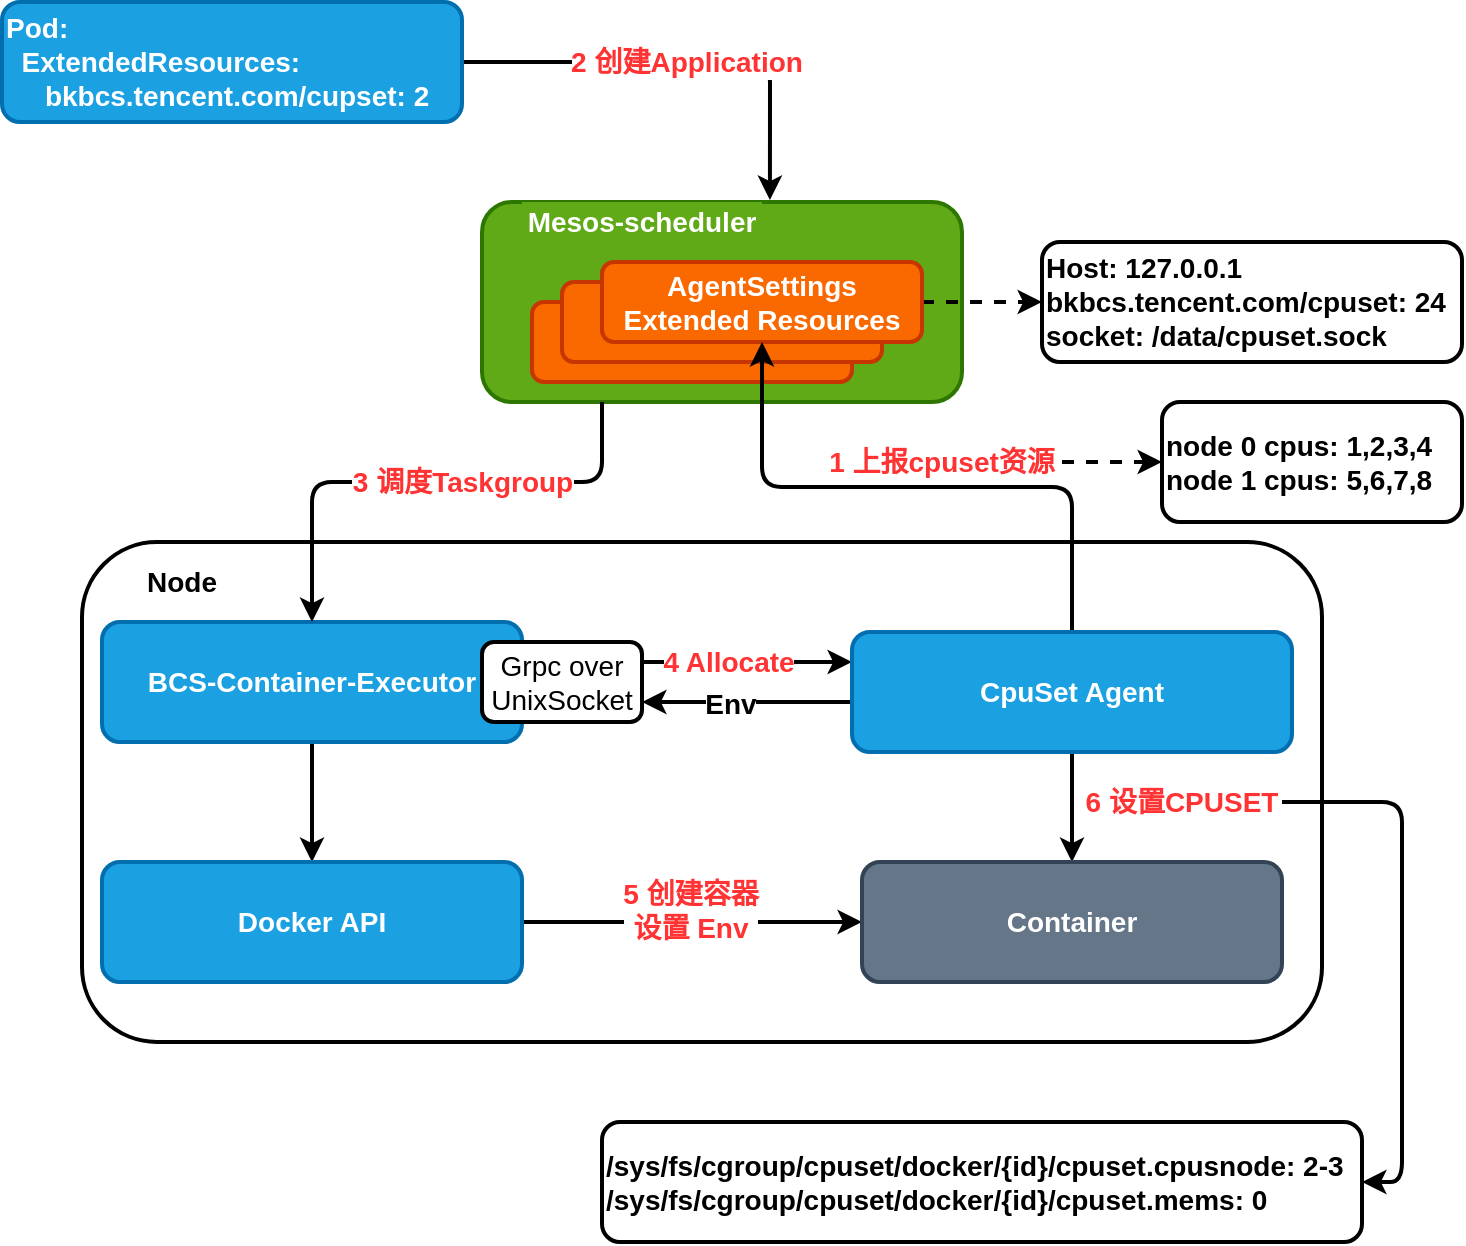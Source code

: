 <mxfile version="11.1.1" type="device"><diagram id="-jrlly9OUadGu41JtZVw" name="Page-1"><mxGraphModel dx="1106" dy="805" grid="1" gridSize="10" guides="1" tooltips="1" connect="1" arrows="1" fold="1" page="1" pageScale="1" pageWidth="827" pageHeight="1169" math="0" shadow="0"><root><mxCell id="0"/><mxCell id="1" parent="0"/><mxCell id="jGAsA1pAQ_AOQ8aQlf9t-31" value="2 创建Application" style="edgeStyle=orthogonalEdgeStyle;rounded=1;orthogonalLoop=1;jettySize=auto;html=1;exitX=1;exitY=0.5;exitDx=0;exitDy=0;entryX=1.033;entryY=-0.05;entryDx=0;entryDy=0;entryPerimeter=0;strokeWidth=2;fontSize=14;fontColor=#FF3333;fontStyle=1" edge="1" parent="1" source="jGAsA1pAQ_AOQ8aQlf9t-1" target="jGAsA1pAQ_AOQ8aQlf9t-3"><mxGeometry relative="1" as="geometry"/></mxCell><mxCell id="jGAsA1pAQ_AOQ8aQlf9t-1" value="Pod:&amp;nbsp;&lt;br style=&quot;font-size: 14px&quot;&gt;&amp;nbsp; ExtendedResources:&lt;br style=&quot;font-size: 14px&quot;&gt;&amp;nbsp; &amp;nbsp; &amp;nbsp;bkbcs.tencent.com/cupset: 2&amp;nbsp;&amp;nbsp;" style="rounded=1;whiteSpace=wrap;html=1;align=left;fontSize=14;fontStyle=1;strokeWidth=2;fillColor=#1ba1e2;strokeColor=#006EAF;fontColor=#ffffff;" vertex="1" parent="1"><mxGeometry x="70" y="130" width="230" height="60" as="geometry"/></mxCell><mxCell id="jGAsA1pAQ_AOQ8aQlf9t-2" value="" style="rounded=1;whiteSpace=wrap;html=1;strokeWidth=2;fontSize=14;fillColor=#60a917;strokeColor=#2D7600;fontColor=#ffffff;" vertex="1" parent="1"><mxGeometry x="310" y="230" width="240" height="100" as="geometry"/></mxCell><mxCell id="jGAsA1pAQ_AOQ8aQlf9t-3" value="Mesos-scheduler" style="text;html=1;strokeColor=none;fillColor=#60a917;align=center;verticalAlign=middle;whiteSpace=wrap;rounded=0;fontSize=14;fontColor=#ffffff;fontStyle=1" vertex="1" parent="1"><mxGeometry x="330" y="230" width="120" height="20" as="geometry"/></mxCell><mxCell id="jGAsA1pAQ_AOQ8aQlf9t-4" value="" style="rounded=1;whiteSpace=wrap;html=1;strokeWidth=2;fontSize=14;fontColor=#ffffff;fontStyle=1;fillColor=#fa6800;strokeColor=#C73500;" vertex="1" parent="1"><mxGeometry x="335" y="280" width="160" height="40" as="geometry"/></mxCell><mxCell id="jGAsA1pAQ_AOQ8aQlf9t-5" value="" style="rounded=1;whiteSpace=wrap;html=1;strokeWidth=2;fontSize=14;fontColor=#ffffff;fontStyle=1;fillColor=#fa6800;strokeColor=#C73500;" vertex="1" parent="1"><mxGeometry x="350" y="270" width="160" height="40" as="geometry"/></mxCell><mxCell id="jGAsA1pAQ_AOQ8aQlf9t-7" style="edgeStyle=orthogonalEdgeStyle;rounded=0;orthogonalLoop=1;jettySize=auto;html=1;exitX=1;exitY=0.5;exitDx=0;exitDy=0;fontSize=14;fontColor=#000000;strokeWidth=2;dashed=1;" edge="1" parent="1" source="jGAsA1pAQ_AOQ8aQlf9t-6"><mxGeometry relative="1" as="geometry"><mxPoint x="590" y="280" as="targetPoint"/></mxGeometry></mxCell><mxCell id="jGAsA1pAQ_AOQ8aQlf9t-6" value="AgentSettings&lt;br&gt;Extended Resources" style="rounded=1;whiteSpace=wrap;html=1;strokeWidth=2;fontSize=14;fontColor=#ffffff;fontStyle=1;fillColor=#fa6800;strokeColor=#C73500;" vertex="1" parent="1"><mxGeometry x="370" y="260" width="160" height="40" as="geometry"/></mxCell><mxCell id="jGAsA1pAQ_AOQ8aQlf9t-9" value="Host: 127.0.0.1&lt;br&gt;bkbcs.tencent.com/cpuset: 24&lt;br&gt;socket: /data/cpuset.sock" style="rounded=1;whiteSpace=wrap;html=1;strokeWidth=2;fontSize=14;fontColor=#000000;align=left;fontStyle=1" vertex="1" parent="1"><mxGeometry x="590" y="250" width="210" height="60" as="geometry"/></mxCell><mxCell id="jGAsA1pAQ_AOQ8aQlf9t-10" value="" style="rounded=1;whiteSpace=wrap;html=1;strokeWidth=2;fontSize=14;fontColor=#000000;align=left;" vertex="1" parent="1"><mxGeometry x="110" y="400" width="620" height="250" as="geometry"/></mxCell><mxCell id="jGAsA1pAQ_AOQ8aQlf9t-11" value="Node" style="text;html=1;strokeColor=none;fillColor=none;align=center;verticalAlign=middle;whiteSpace=wrap;rounded=0;fontSize=14;fontColor=#000000;fontStyle=1" vertex="1" parent="1"><mxGeometry x="140" y="410" width="40" height="20" as="geometry"/></mxCell><mxCell id="jGAsA1pAQ_AOQ8aQlf9t-33" style="edgeStyle=orthogonalEdgeStyle;rounded=1;orthogonalLoop=1;jettySize=auto;html=1;exitX=0.5;exitY=1;exitDx=0;exitDy=0;entryX=0.5;entryY=0;entryDx=0;entryDy=0;strokeWidth=2;fontSize=14;fontColor=#FF3333;" edge="1" parent="1" source="jGAsA1pAQ_AOQ8aQlf9t-12" target="jGAsA1pAQ_AOQ8aQlf9t-25"><mxGeometry relative="1" as="geometry"/></mxCell><mxCell id="jGAsA1pAQ_AOQ8aQlf9t-12" value="BCS-Container-Executor" style="rounded=1;whiteSpace=wrap;html=1;align=center;fontSize=14;fontStyle=1;strokeWidth=2;fillColor=#1ba1e2;strokeColor=#006EAF;fontColor=#ffffff;" vertex="1" parent="1"><mxGeometry x="120" y="440" width="210" height="60" as="geometry"/></mxCell><mxCell id="jGAsA1pAQ_AOQ8aQlf9t-16" style="edgeStyle=orthogonalEdgeStyle;rounded=0;orthogonalLoop=1;jettySize=auto;html=1;exitX=1;exitY=0.25;exitDx=0;exitDy=0;entryX=0;entryY=0.25;entryDx=0;entryDy=0;strokeWidth=2;fontSize=14;fontColor=#000000;" edge="1" parent="1" source="jGAsA1pAQ_AOQ8aQlf9t-13" target="jGAsA1pAQ_AOQ8aQlf9t-14"><mxGeometry relative="1" as="geometry"/></mxCell><mxCell id="jGAsA1pAQ_AOQ8aQlf9t-17" value="4 Allocate" style="text;html=1;resizable=0;points=[];align=center;verticalAlign=middle;labelBackgroundColor=#ffffff;fontSize=14;fontColor=#FF3333;fontStyle=1" vertex="1" connectable="0" parent="jGAsA1pAQ_AOQ8aQlf9t-16"><mxGeometry x="-0.181" relative="1" as="geometry"><mxPoint as="offset"/></mxGeometry></mxCell><mxCell id="jGAsA1pAQ_AOQ8aQlf9t-13" value="Grpc over&lt;br&gt;UnixSocket" style="rounded=1;whiteSpace=wrap;html=1;strokeWidth=2;fontSize=14;fontColor=#000000;align=center;" vertex="1" parent="1"><mxGeometry x="310" y="450" width="80" height="40" as="geometry"/></mxCell><mxCell id="jGAsA1pAQ_AOQ8aQlf9t-18" style="edgeStyle=orthogonalEdgeStyle;rounded=0;orthogonalLoop=1;jettySize=auto;html=1;exitX=0;exitY=0.5;exitDx=0;exitDy=0;entryX=1;entryY=0.75;entryDx=0;entryDy=0;strokeWidth=2;fontSize=14;fontColor=#000000;" edge="1" parent="1" source="jGAsA1pAQ_AOQ8aQlf9t-14" target="jGAsA1pAQ_AOQ8aQlf9t-13"><mxGeometry relative="1" as="geometry"><Array as="points"><mxPoint x="495" y="480"/></Array></mxGeometry></mxCell><mxCell id="jGAsA1pAQ_AOQ8aQlf9t-19" value="Env" style="text;html=1;resizable=0;points=[];align=center;verticalAlign=middle;labelBackgroundColor=#ffffff;fontSize=14;fontColor=#000000;fontStyle=1" vertex="1" connectable="0" parent="jGAsA1pAQ_AOQ8aQlf9t-18"><mxGeometry x="0.2" y="1" relative="1" as="geometry"><mxPoint as="offset"/></mxGeometry></mxCell><mxCell id="jGAsA1pAQ_AOQ8aQlf9t-20" style="rounded=1;orthogonalLoop=1;jettySize=auto;html=1;exitX=0.5;exitY=0;exitDx=0;exitDy=0;strokeWidth=2;fontSize=14;fontColor=#000000;edgeStyle=orthogonalEdgeStyle;" edge="1" parent="1" source="jGAsA1pAQ_AOQ8aQlf9t-14" target="jGAsA1pAQ_AOQ8aQlf9t-6"><mxGeometry relative="1" as="geometry"/></mxCell><mxCell id="jGAsA1pAQ_AOQ8aQlf9t-34" style="edgeStyle=orthogonalEdgeStyle;rounded=1;orthogonalLoop=1;jettySize=auto;html=1;exitX=0.5;exitY=1;exitDx=0;exitDy=0;strokeWidth=2;fontSize=14;fontColor=#FF3333;" edge="1" parent="1" source="jGAsA1pAQ_AOQ8aQlf9t-14" target="jGAsA1pAQ_AOQ8aQlf9t-27"><mxGeometry relative="1" as="geometry"/></mxCell><mxCell id="jGAsA1pAQ_AOQ8aQlf9t-14" value="CpuSet Agent" style="rounded=1;whiteSpace=wrap;html=1;align=center;fontSize=14;fontStyle=1;strokeWidth=2;fillColor=#1ba1e2;strokeColor=#006EAF;fontColor=#ffffff;" vertex="1" parent="1"><mxGeometry x="495" y="445" width="220" height="60" as="geometry"/></mxCell><mxCell id="jGAsA1pAQ_AOQ8aQlf9t-24" style="edgeStyle=orthogonalEdgeStyle;rounded=1;orthogonalLoop=1;jettySize=auto;html=1;exitX=1;exitY=0.5;exitDx=0;exitDy=0;entryX=0;entryY=0.5;entryDx=0;entryDy=0;strokeWidth=2;fontSize=14;fontColor=#000000;dashed=1;" edge="1" parent="1" source="jGAsA1pAQ_AOQ8aQlf9t-22" target="jGAsA1pAQ_AOQ8aQlf9t-23"><mxGeometry relative="1" as="geometry"/></mxCell><mxCell id="jGAsA1pAQ_AOQ8aQlf9t-22" value="1 上报cpuset资源" style="text;html=1;strokeColor=none;fillColor=none;align=center;verticalAlign=middle;whiteSpace=wrap;rounded=0;fontSize=14;fontColor=#FF3333;fontStyle=1" vertex="1" parent="1"><mxGeometry x="480" y="350" width="120" height="20" as="geometry"/></mxCell><mxCell id="jGAsA1pAQ_AOQ8aQlf9t-23" value="node 0 cpus: 1,2,3,4&lt;br&gt;node 1 cpus: 5,6,7,8" style="rounded=1;whiteSpace=wrap;html=1;strokeWidth=2;fontSize=14;fontColor=#000000;align=left;fontStyle=1" vertex="1" parent="1"><mxGeometry x="650" y="330" width="150" height="60" as="geometry"/></mxCell><mxCell id="jGAsA1pAQ_AOQ8aQlf9t-29" style="edgeStyle=orthogonalEdgeStyle;rounded=1;orthogonalLoop=1;jettySize=auto;html=1;exitX=1;exitY=0.5;exitDx=0;exitDy=0;entryX=0;entryY=0.5;entryDx=0;entryDy=0;strokeWidth=2;fontSize=14;fontColor=#000000;" edge="1" parent="1" source="jGAsA1pAQ_AOQ8aQlf9t-25" target="jGAsA1pAQ_AOQ8aQlf9t-27"><mxGeometry relative="1" as="geometry"/></mxCell><mxCell id="jGAsA1pAQ_AOQ8aQlf9t-30" value="5 创建容器&lt;br&gt;设置 Env" style="text;html=1;resizable=0;points=[];align=center;verticalAlign=middle;labelBackgroundColor=#ffffff;fontSize=14;fontColor=#FF3333;fontStyle=1" vertex="1" connectable="0" parent="jGAsA1pAQ_AOQ8aQlf9t-29"><mxGeometry x="-0.785" relative="1" as="geometry"><mxPoint x="65" y="-6" as="offset"/></mxGeometry></mxCell><mxCell id="jGAsA1pAQ_AOQ8aQlf9t-25" value="Docker API" style="rounded=1;whiteSpace=wrap;html=1;align=center;fontSize=14;fontStyle=1;strokeWidth=2;fillColor=#1ba1e2;strokeColor=#006EAF;fontColor=#ffffff;" vertex="1" parent="1"><mxGeometry x="120" y="560" width="210" height="60" as="geometry"/></mxCell><mxCell id="jGAsA1pAQ_AOQ8aQlf9t-27" value="Container" style="rounded=1;whiteSpace=wrap;html=1;align=center;fontSize=14;fontStyle=1;strokeWidth=2;fillColor=#647687;strokeColor=#314354;fontColor=#ffffff;" vertex="1" parent="1"><mxGeometry x="500" y="560" width="210" height="60" as="geometry"/></mxCell><mxCell id="jGAsA1pAQ_AOQ8aQlf9t-32" value="3 调度Taskgroup" style="edgeStyle=orthogonalEdgeStyle;rounded=1;orthogonalLoop=1;jettySize=auto;html=1;exitX=0.25;exitY=1;exitDx=0;exitDy=0;strokeWidth=2;fontSize=14;fontColor=#FF3333;fontStyle=1" edge="1" parent="1" source="jGAsA1pAQ_AOQ8aQlf9t-2" target="jGAsA1pAQ_AOQ8aQlf9t-12"><mxGeometry x="-0.137" relative="1" as="geometry"><Array as="points"><mxPoint x="370" y="370"/><mxPoint x="225" y="370"/></Array><mxPoint as="offset"/></mxGeometry></mxCell><mxCell id="jGAsA1pAQ_AOQ8aQlf9t-36" style="edgeStyle=orthogonalEdgeStyle;rounded=1;orthogonalLoop=1;jettySize=auto;html=1;strokeWidth=2;fontSize=14;fontColor=#FF3333;entryX=1;entryY=0.5;entryDx=0;entryDy=0;" edge="1" parent="1" source="jGAsA1pAQ_AOQ8aQlf9t-35" target="jGAsA1pAQ_AOQ8aQlf9t-37"><mxGeometry relative="1" as="geometry"><mxPoint x="810" y="760" as="targetPoint"/><Array as="points"><mxPoint x="770" y="530"/><mxPoint x="770" y="720"/></Array></mxGeometry></mxCell><mxCell id="jGAsA1pAQ_AOQ8aQlf9t-35" value="6 设置CPUSET" style="text;html=1;strokeColor=none;fillColor=none;align=center;verticalAlign=middle;whiteSpace=wrap;rounded=0;fontSize=14;fontColor=#FF3333;fontStyle=1" vertex="1" parent="1"><mxGeometry x="610" y="520" width="100" height="20" as="geometry"/></mxCell><mxCell id="jGAsA1pAQ_AOQ8aQlf9t-37" value="/sys/fs/cgroup/cpuset/docker/{id}/cpuset.cpusnode: 2-3&lt;br&gt;/sys/fs/cgroup/cpuset/docker/{id}/cpuset.mems: 0" style="rounded=1;whiteSpace=wrap;html=1;strokeWidth=2;fontSize=14;fontColor=#000000;align=left;fontStyle=1" vertex="1" parent="1"><mxGeometry x="370" y="690" width="380" height="60" as="geometry"/></mxCell></root></mxGraphModel></diagram></mxfile>